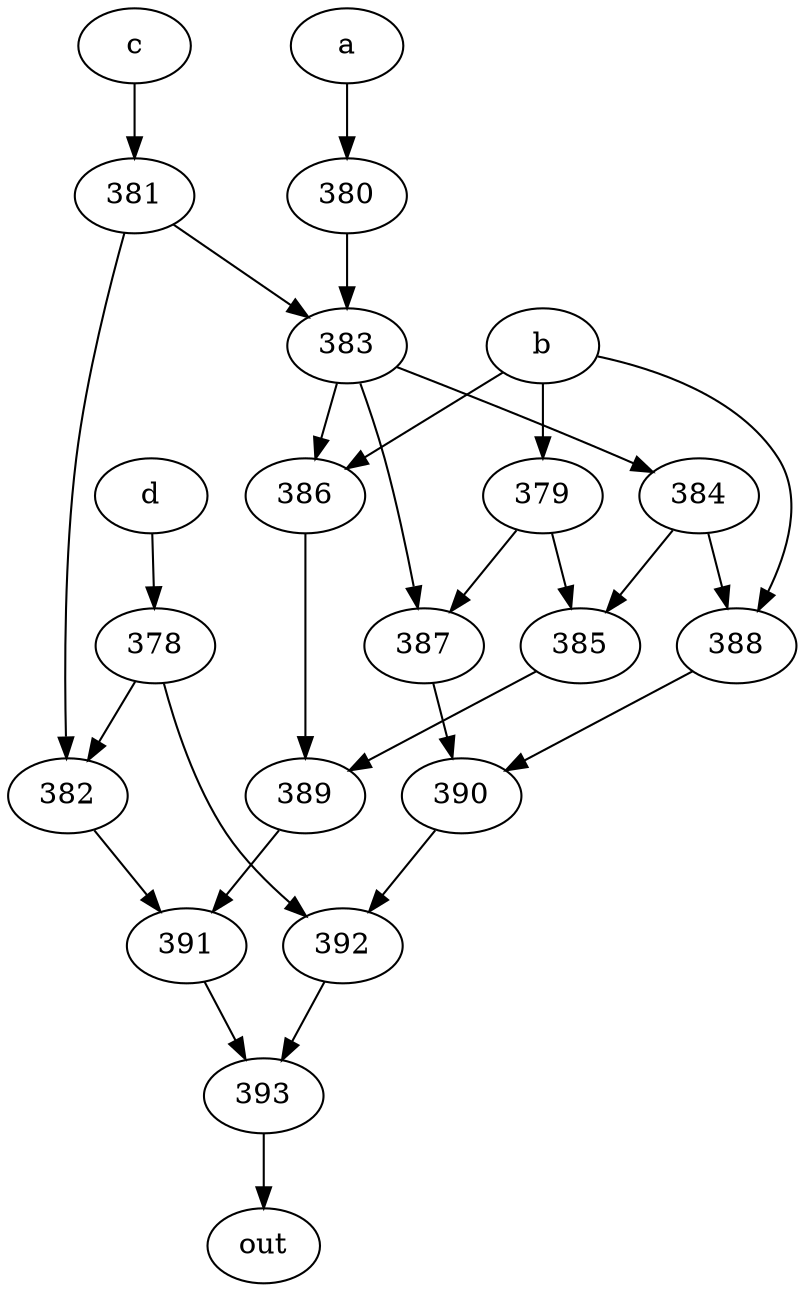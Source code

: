 strict digraph "" {
	393 -> out;
	a -> 380;
	380 -> 383;
	383 -> 386;
	383 -> 387;
	383 -> 384;
	b -> 379;
	b -> 386;
	b -> 388;
	379 -> 385;
	379 -> 387;
	386 -> 389;
	388 -> 390;
	385 -> 389;
	387 -> 390;
	389 -> 391;
	390 -> 392;
	c -> 381;
	381 -> 383;
	381 -> 382;
	382 -> 391;
	d -> 378;
	378 -> 382;
	378 -> 392;
	392 -> 393;
	391 -> 393;
	384 -> 388;
	384 -> 385;
}

